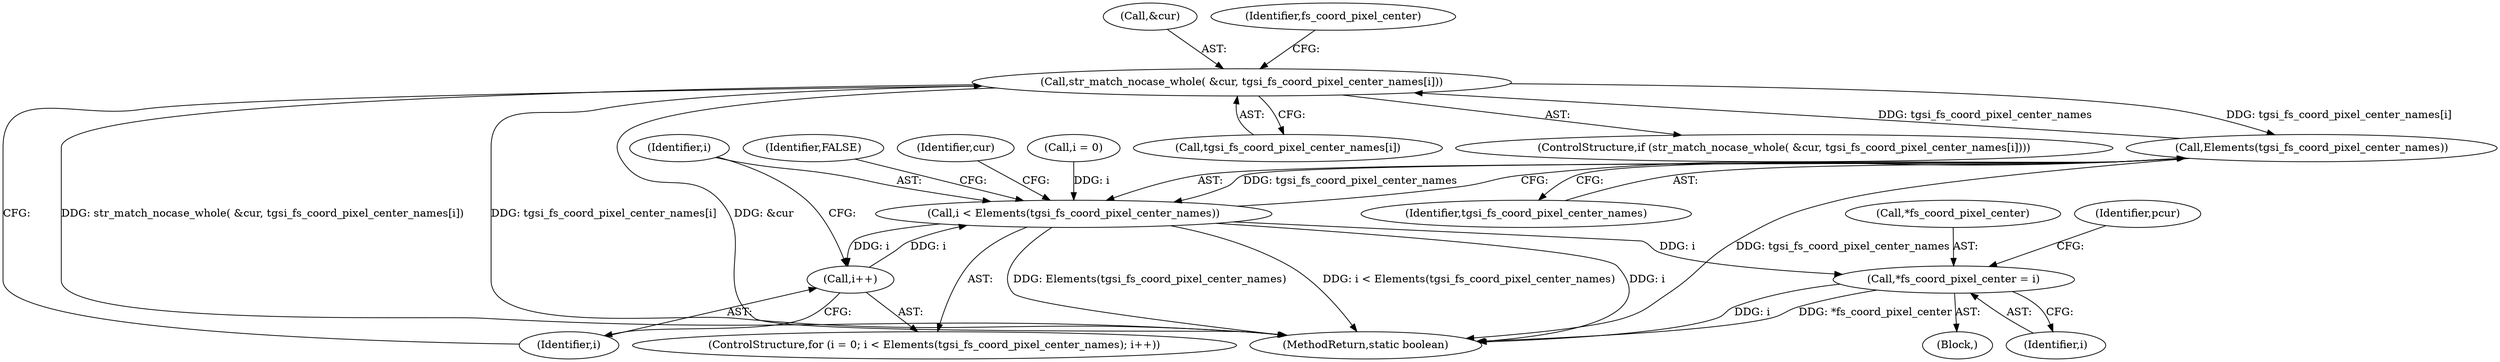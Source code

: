 digraph "0_virglrenderer_e534b51ca3c3cd25f3990589932a9ed711c59b27@array" {
"1004107" [label="(Call,str_match_nocase_whole( &cur, tgsi_fs_coord_pixel_center_names[i]))"];
"1004096" [label="(Call,Elements(tgsi_fs_coord_pixel_center_names))"];
"1004107" [label="(Call,str_match_nocase_whole( &cur, tgsi_fs_coord_pixel_center_names[i]))"];
"1004094" [label="(Call,i < Elements(tgsi_fs_coord_pixel_center_names))"];
"1004098" [label="(Call,i++)"];
"1004114" [label="(Call,*fs_coord_pixel_center = i)"];
"1004097" [label="(Identifier,tgsi_fs_coord_pixel_center_names)"];
"1004117" [label="(Identifier,i)"];
"1004107" [label="(Call,str_match_nocase_whole( &cur, tgsi_fs_coord_pixel_center_names[i]))"];
"1004115" [label="(Call,*fs_coord_pixel_center)"];
"1004113" [label="(Block,)"];
"1004094" [label="(Call,i < Elements(tgsi_fs_coord_pixel_center_names))"];
"1004108" [label="(Call,&cur)"];
"1004125" [label="(Identifier,FALSE)"];
"1004116" [label="(Identifier,fs_coord_pixel_center)"];
"1004103" [label="(Identifier,cur)"];
"1004095" [label="(Identifier,i)"];
"1004090" [label="(ControlStructure,for (i = 0; i < Elements(tgsi_fs_coord_pixel_center_names); i++))"];
"1004114" [label="(Call,*fs_coord_pixel_center = i)"];
"1004167" [label="(MethodReturn,static boolean)"];
"1004091" [label="(Call,i = 0)"];
"1004110" [label="(Call,tgsi_fs_coord_pixel_center_names[i])"];
"1004099" [label="(Identifier,i)"];
"1004106" [label="(ControlStructure,if (str_match_nocase_whole( &cur, tgsi_fs_coord_pixel_center_names[i])))"];
"1004120" [label="(Identifier,pcur)"];
"1004096" [label="(Call,Elements(tgsi_fs_coord_pixel_center_names))"];
"1004098" [label="(Call,i++)"];
"1004107" -> "1004106"  [label="AST: "];
"1004107" -> "1004110"  [label="CFG: "];
"1004108" -> "1004107"  [label="AST: "];
"1004110" -> "1004107"  [label="AST: "];
"1004116" -> "1004107"  [label="CFG: "];
"1004099" -> "1004107"  [label="CFG: "];
"1004107" -> "1004167"  [label="DDG: str_match_nocase_whole( &cur, tgsi_fs_coord_pixel_center_names[i])"];
"1004107" -> "1004167"  [label="DDG: tgsi_fs_coord_pixel_center_names[i]"];
"1004107" -> "1004167"  [label="DDG: &cur"];
"1004107" -> "1004096"  [label="DDG: tgsi_fs_coord_pixel_center_names[i]"];
"1004096" -> "1004107"  [label="DDG: tgsi_fs_coord_pixel_center_names"];
"1004096" -> "1004094"  [label="AST: "];
"1004096" -> "1004097"  [label="CFG: "];
"1004097" -> "1004096"  [label="AST: "];
"1004094" -> "1004096"  [label="CFG: "];
"1004096" -> "1004167"  [label="DDG: tgsi_fs_coord_pixel_center_names"];
"1004096" -> "1004094"  [label="DDG: tgsi_fs_coord_pixel_center_names"];
"1004094" -> "1004090"  [label="AST: "];
"1004095" -> "1004094"  [label="AST: "];
"1004103" -> "1004094"  [label="CFG: "];
"1004125" -> "1004094"  [label="CFG: "];
"1004094" -> "1004167"  [label="DDG: i < Elements(tgsi_fs_coord_pixel_center_names)"];
"1004094" -> "1004167"  [label="DDG: i"];
"1004094" -> "1004167"  [label="DDG: Elements(tgsi_fs_coord_pixel_center_names)"];
"1004091" -> "1004094"  [label="DDG: i"];
"1004098" -> "1004094"  [label="DDG: i"];
"1004094" -> "1004098"  [label="DDG: i"];
"1004094" -> "1004114"  [label="DDG: i"];
"1004098" -> "1004090"  [label="AST: "];
"1004098" -> "1004099"  [label="CFG: "];
"1004099" -> "1004098"  [label="AST: "];
"1004095" -> "1004098"  [label="CFG: "];
"1004114" -> "1004113"  [label="AST: "];
"1004114" -> "1004117"  [label="CFG: "];
"1004115" -> "1004114"  [label="AST: "];
"1004117" -> "1004114"  [label="AST: "];
"1004120" -> "1004114"  [label="CFG: "];
"1004114" -> "1004167"  [label="DDG: i"];
"1004114" -> "1004167"  [label="DDG: *fs_coord_pixel_center"];
}
